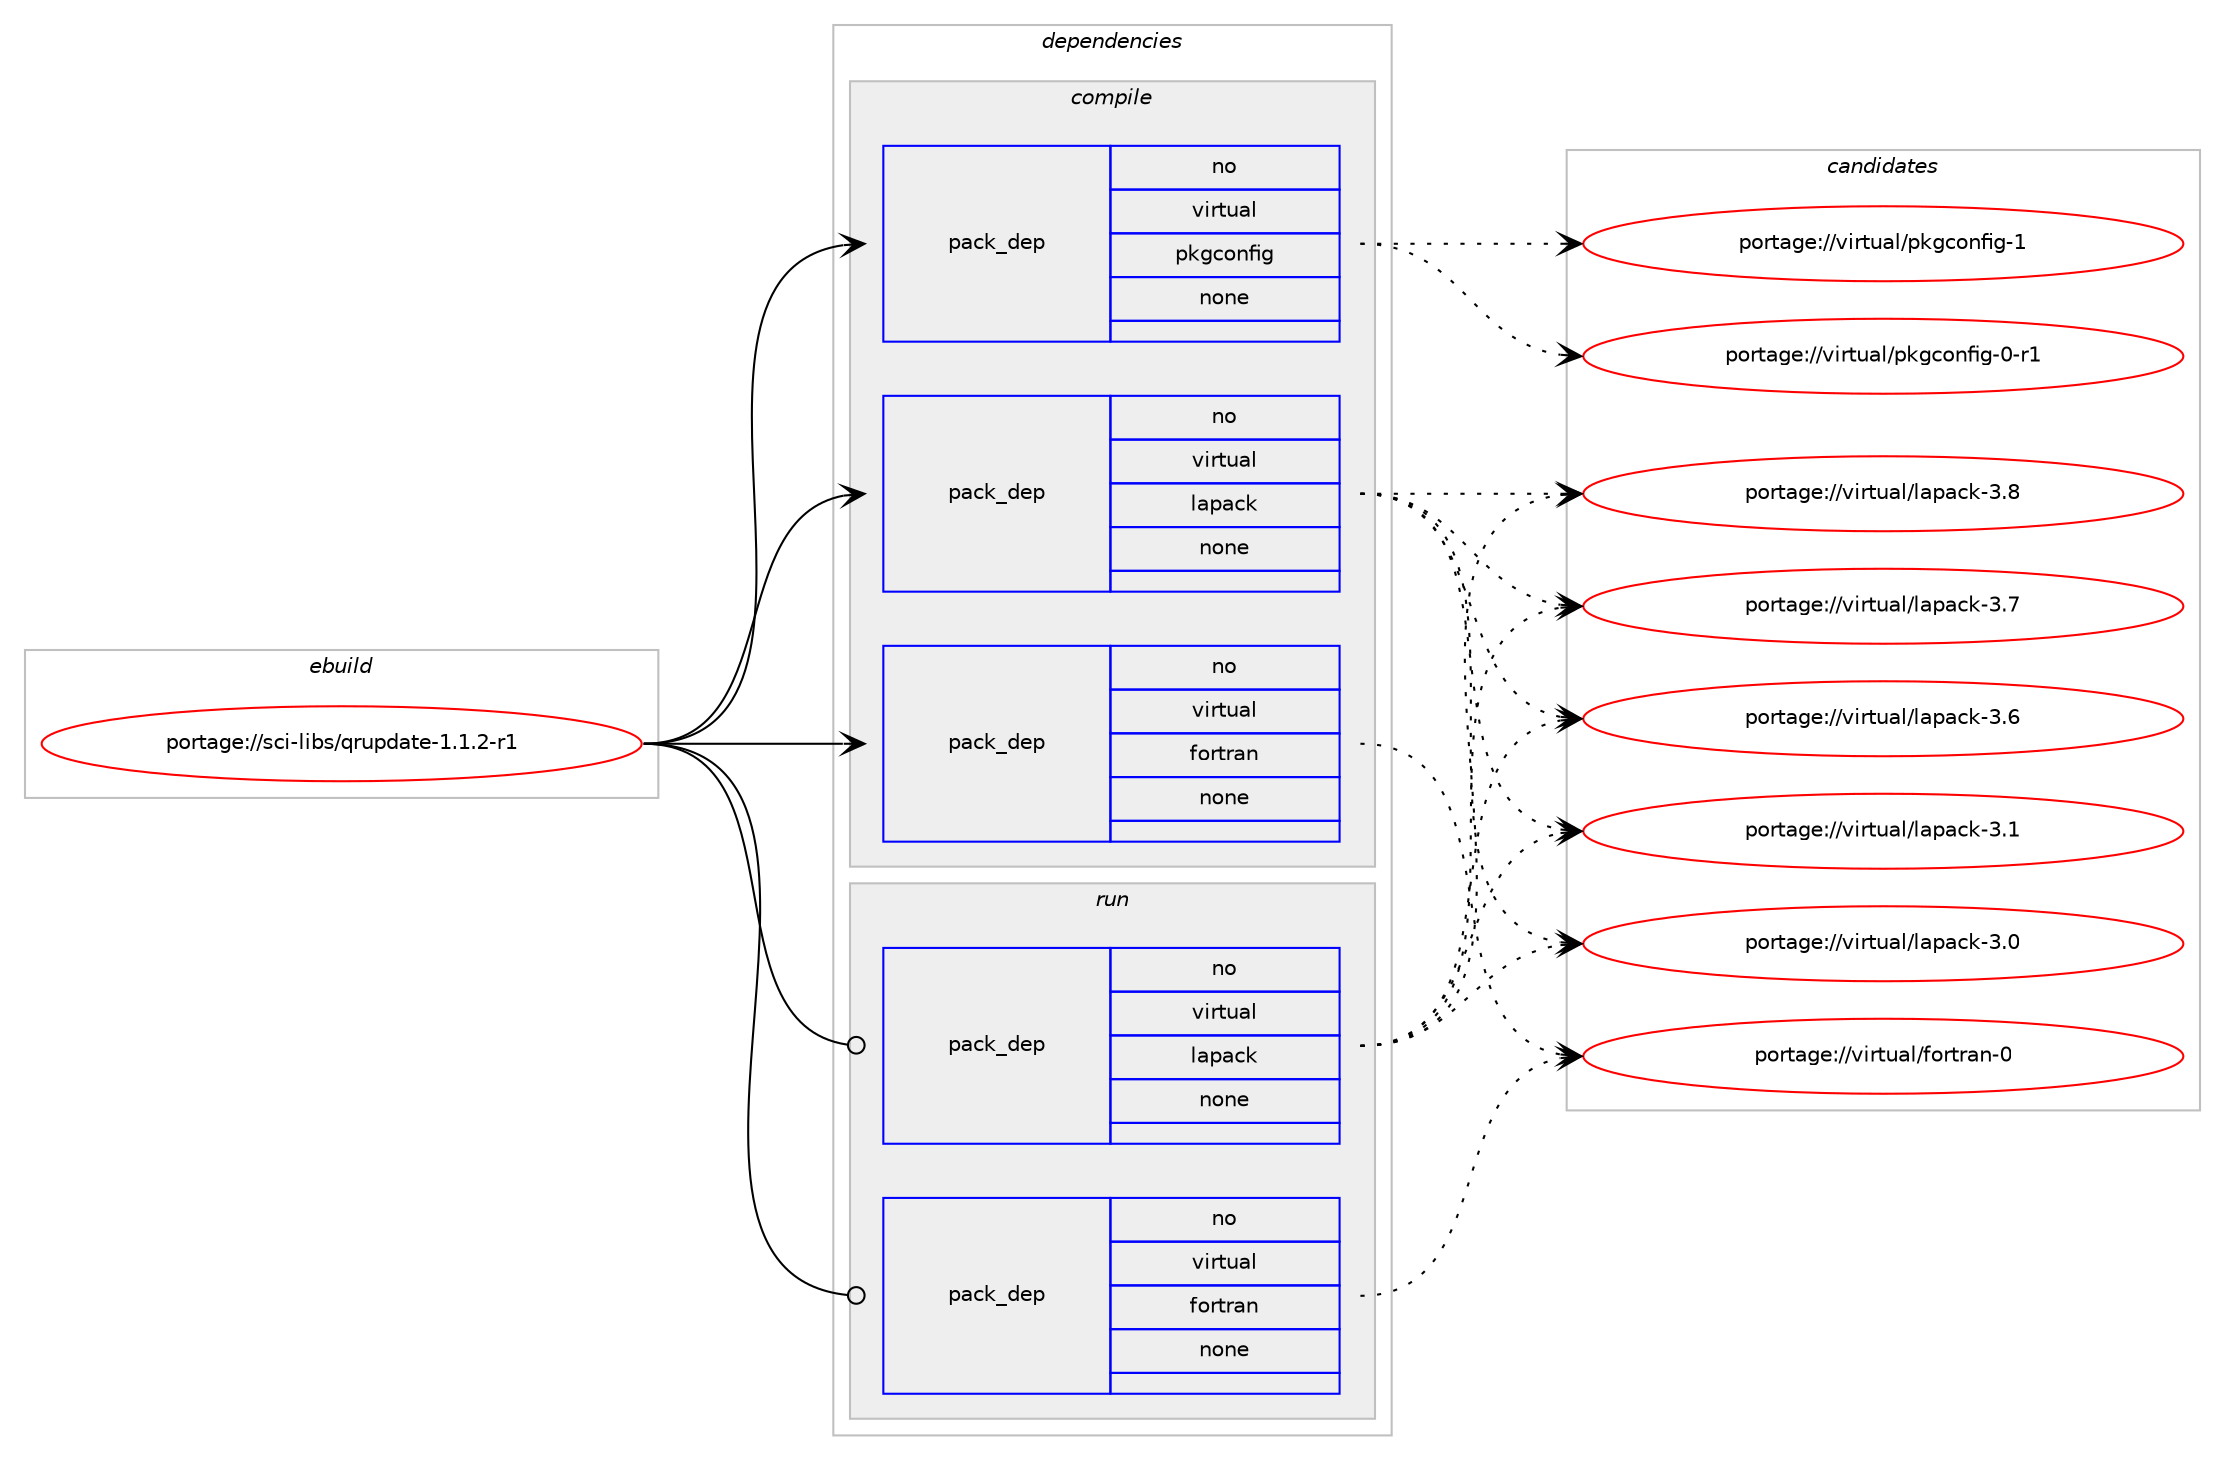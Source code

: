 digraph prolog {

# *************
# Graph options
# *************

newrank=true;
concentrate=true;
compound=true;
graph [rankdir=LR,fontname=Helvetica,fontsize=10,ranksep=1.5];#, ranksep=2.5, nodesep=0.2];
edge  [arrowhead=vee];
node  [fontname=Helvetica,fontsize=10];

# **********
# The ebuild
# **********

subgraph cluster_leftcol {
color=gray;
rank=same;
label=<<i>ebuild</i>>;
id [label="portage://sci-libs/qrupdate-1.1.2-r1", color=red, width=4, href="../sci-libs/qrupdate-1.1.2-r1.svg"];
}

# ****************
# The dependencies
# ****************

subgraph cluster_midcol {
color=gray;
label=<<i>dependencies</i>>;
subgraph cluster_compile {
fillcolor="#eeeeee";
style=filled;
label=<<i>compile</i>>;
subgraph pack14223 {
dependency17352 [label=<<TABLE BORDER="0" CELLBORDER="1" CELLSPACING="0" CELLPADDING="4" WIDTH="220"><TR><TD ROWSPAN="6" CELLPADDING="30">pack_dep</TD></TR><TR><TD WIDTH="110">no</TD></TR><TR><TD>virtual</TD></TR><TR><TD>fortran</TD></TR><TR><TD>none</TD></TR><TR><TD></TD></TR></TABLE>>, shape=none, color=blue];
}
id:e -> dependency17352:w [weight=20,style="solid",arrowhead="vee"];
subgraph pack14224 {
dependency17353 [label=<<TABLE BORDER="0" CELLBORDER="1" CELLSPACING="0" CELLPADDING="4" WIDTH="220"><TR><TD ROWSPAN="6" CELLPADDING="30">pack_dep</TD></TR><TR><TD WIDTH="110">no</TD></TR><TR><TD>virtual</TD></TR><TR><TD>lapack</TD></TR><TR><TD>none</TD></TR><TR><TD></TD></TR></TABLE>>, shape=none, color=blue];
}
id:e -> dependency17353:w [weight=20,style="solid",arrowhead="vee"];
subgraph pack14225 {
dependency17354 [label=<<TABLE BORDER="0" CELLBORDER="1" CELLSPACING="0" CELLPADDING="4" WIDTH="220"><TR><TD ROWSPAN="6" CELLPADDING="30">pack_dep</TD></TR><TR><TD WIDTH="110">no</TD></TR><TR><TD>virtual</TD></TR><TR><TD>pkgconfig</TD></TR><TR><TD>none</TD></TR><TR><TD></TD></TR></TABLE>>, shape=none, color=blue];
}
id:e -> dependency17354:w [weight=20,style="solid",arrowhead="vee"];
}
subgraph cluster_compileandrun {
fillcolor="#eeeeee";
style=filled;
label=<<i>compile and run</i>>;
}
subgraph cluster_run {
fillcolor="#eeeeee";
style=filled;
label=<<i>run</i>>;
subgraph pack14226 {
dependency17355 [label=<<TABLE BORDER="0" CELLBORDER="1" CELLSPACING="0" CELLPADDING="4" WIDTH="220"><TR><TD ROWSPAN="6" CELLPADDING="30">pack_dep</TD></TR><TR><TD WIDTH="110">no</TD></TR><TR><TD>virtual</TD></TR><TR><TD>fortran</TD></TR><TR><TD>none</TD></TR><TR><TD></TD></TR></TABLE>>, shape=none, color=blue];
}
id:e -> dependency17355:w [weight=20,style="solid",arrowhead="odot"];
subgraph pack14227 {
dependency17356 [label=<<TABLE BORDER="0" CELLBORDER="1" CELLSPACING="0" CELLPADDING="4" WIDTH="220"><TR><TD ROWSPAN="6" CELLPADDING="30">pack_dep</TD></TR><TR><TD WIDTH="110">no</TD></TR><TR><TD>virtual</TD></TR><TR><TD>lapack</TD></TR><TR><TD>none</TD></TR><TR><TD></TD></TR></TABLE>>, shape=none, color=blue];
}
id:e -> dependency17356:w [weight=20,style="solid",arrowhead="odot"];
}
}

# **************
# The candidates
# **************

subgraph cluster_choices {
rank=same;
color=gray;
label=<<i>candidates</i>>;

subgraph choice14223 {
color=black;
nodesep=1;
choice1181051141161179710847102111114116114971104548 [label="portage://virtual/fortran-0", color=red, width=4,href="../virtual/fortran-0.svg"];
dependency17352:e -> choice1181051141161179710847102111114116114971104548:w [style=dotted,weight="100"];
}
subgraph choice14224 {
color=black;
nodesep=1;
choice118105114116117971084710897112979910745514656 [label="portage://virtual/lapack-3.8", color=red, width=4,href="../virtual/lapack-3.8.svg"];
choice118105114116117971084710897112979910745514655 [label="portage://virtual/lapack-3.7", color=red, width=4,href="../virtual/lapack-3.7.svg"];
choice118105114116117971084710897112979910745514654 [label="portage://virtual/lapack-3.6", color=red, width=4,href="../virtual/lapack-3.6.svg"];
choice118105114116117971084710897112979910745514649 [label="portage://virtual/lapack-3.1", color=red, width=4,href="../virtual/lapack-3.1.svg"];
choice118105114116117971084710897112979910745514648 [label="portage://virtual/lapack-3.0", color=red, width=4,href="../virtual/lapack-3.0.svg"];
dependency17353:e -> choice118105114116117971084710897112979910745514656:w [style=dotted,weight="100"];
dependency17353:e -> choice118105114116117971084710897112979910745514655:w [style=dotted,weight="100"];
dependency17353:e -> choice118105114116117971084710897112979910745514654:w [style=dotted,weight="100"];
dependency17353:e -> choice118105114116117971084710897112979910745514649:w [style=dotted,weight="100"];
dependency17353:e -> choice118105114116117971084710897112979910745514648:w [style=dotted,weight="100"];
}
subgraph choice14225 {
color=black;
nodesep=1;
choice1181051141161179710847112107103991111101021051034549 [label="portage://virtual/pkgconfig-1", color=red, width=4,href="../virtual/pkgconfig-1.svg"];
choice11810511411611797108471121071039911111010210510345484511449 [label="portage://virtual/pkgconfig-0-r1", color=red, width=4,href="../virtual/pkgconfig-0-r1.svg"];
dependency17354:e -> choice1181051141161179710847112107103991111101021051034549:w [style=dotted,weight="100"];
dependency17354:e -> choice11810511411611797108471121071039911111010210510345484511449:w [style=dotted,weight="100"];
}
subgraph choice14226 {
color=black;
nodesep=1;
choice1181051141161179710847102111114116114971104548 [label="portage://virtual/fortran-0", color=red, width=4,href="../virtual/fortran-0.svg"];
dependency17355:e -> choice1181051141161179710847102111114116114971104548:w [style=dotted,weight="100"];
}
subgraph choice14227 {
color=black;
nodesep=1;
choice118105114116117971084710897112979910745514656 [label="portage://virtual/lapack-3.8", color=red, width=4,href="../virtual/lapack-3.8.svg"];
choice118105114116117971084710897112979910745514655 [label="portage://virtual/lapack-3.7", color=red, width=4,href="../virtual/lapack-3.7.svg"];
choice118105114116117971084710897112979910745514654 [label="portage://virtual/lapack-3.6", color=red, width=4,href="../virtual/lapack-3.6.svg"];
choice118105114116117971084710897112979910745514649 [label="portage://virtual/lapack-3.1", color=red, width=4,href="../virtual/lapack-3.1.svg"];
choice118105114116117971084710897112979910745514648 [label="portage://virtual/lapack-3.0", color=red, width=4,href="../virtual/lapack-3.0.svg"];
dependency17356:e -> choice118105114116117971084710897112979910745514656:w [style=dotted,weight="100"];
dependency17356:e -> choice118105114116117971084710897112979910745514655:w [style=dotted,weight="100"];
dependency17356:e -> choice118105114116117971084710897112979910745514654:w [style=dotted,weight="100"];
dependency17356:e -> choice118105114116117971084710897112979910745514649:w [style=dotted,weight="100"];
dependency17356:e -> choice118105114116117971084710897112979910745514648:w [style=dotted,weight="100"];
}
}

}

